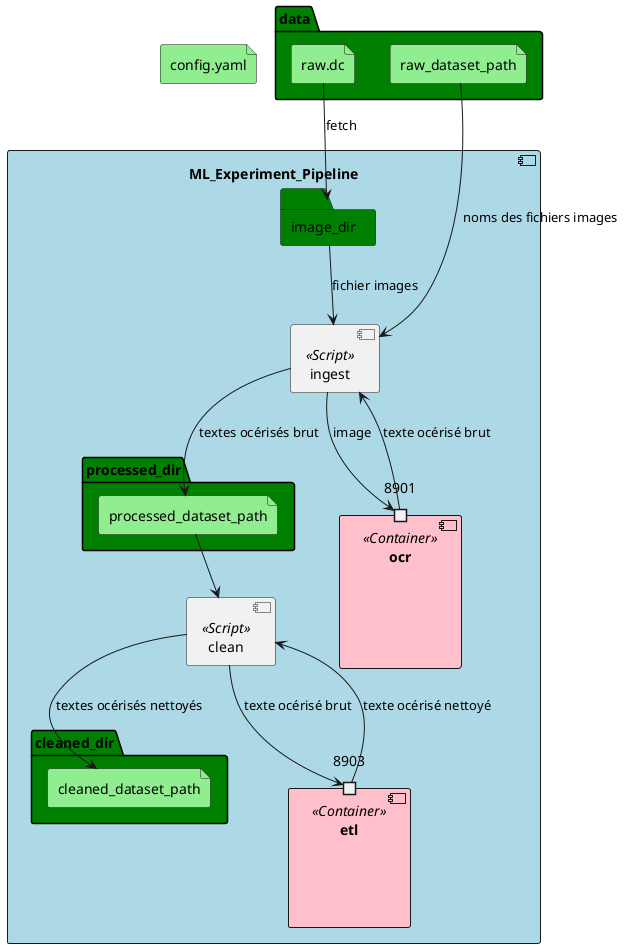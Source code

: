 @startuml

' left to right direction 

folder data  #green {
  file "raw.dc" #lightgreen
  file raw_dataset_path #lightgreen  
}
file "config.yaml" #lightgreen

[ML_Experiment_Pipeline]
component ML_Experiment_Pipeline #lightblue {
  folder image_dir #green
  
  folder processed_dir #green {
    file processed_dataset_path #lightgreen
  }
  
  folder cleaned_dir #green {
    file cleaned_dataset_path  #lightgreen
    ' file X_train_path #lightgreen
    ' file X_test_path #lightgreen
    ' file y_train_path #lightgreen
    ' file y_test_path #lightgreen
    ' file X_test_path #lightgreen
    ' file y_test_path #lightgreen
    }

  ' file tfidf_vectorizer_path #lightgreen

  ' file model_path #lightgreen
  ' file evaluation_results_path #lightgreen

  [ingest]
  component ingest  <<Script>> {
  }

  [ocr] 
  component ocr <<Container>> #pink {
    portin 8901
  }

  [clean]
  component clean  <<Script>> {
  }

  [etl]
  component etl <<Container>> #pink {
    port 8903
  }

  ' [preprocessing]
  ' component preprocessing {
  ' }

  ' [preprocessing]
  ' component preprocessing  #pink {
  '   port 8904
  ' }

  ' [train]
  ' component train {
  ' }

  ' [train]
  ' component train  #pink {
  '   port 8905
  ' }

  ' [evaluate]
  ' component evaluate {
  ' }

  ' [evaluate]
  ' component evaluate  #pink {
  '   port 8906
  ' }

}

[raw.dc] --> image_dir : fetch
[raw_dataset_path] --> ingest : noms des fichiers images
image_dir --> ingest : fichier images
ingest --> 8901 : image
ingest <-- 8901 : texte océrisé brut
ingest --> processed_dataset_path : textes océrisés brut

processed_dataset_path --> clean
clean --> 8903 : texte océrisé brut
clean <-- 8903 : texte océrisé nettoyé
clean --> cleaned_dataset_path : textes océrisés nettoyés

' cleaned_dataset_path --> preprocessing
' preprocessing --> 8904
' preprocessing <-- 8904
' preprocessing --> tfidf_vectorizer_path : vectorizer
' preprocessing --> X_train_path
' preprocessing --> y_train_path
' preprocessing --> X_test_path
' preprocessing --> y_test_path

' tfidf_vectorizer_path --> train
' X_train_path --> train
' y_train_path --> train
' train --> 8905
' train <-- 8905
' train --> model_path

' X_test_path --> evaluate
' y_test_path --> evaluate
' model_path --> evaluate
' evaluate --> 8906
' evaluate <-- 8906
' evaluate --> evaluation_results_path

@enduml